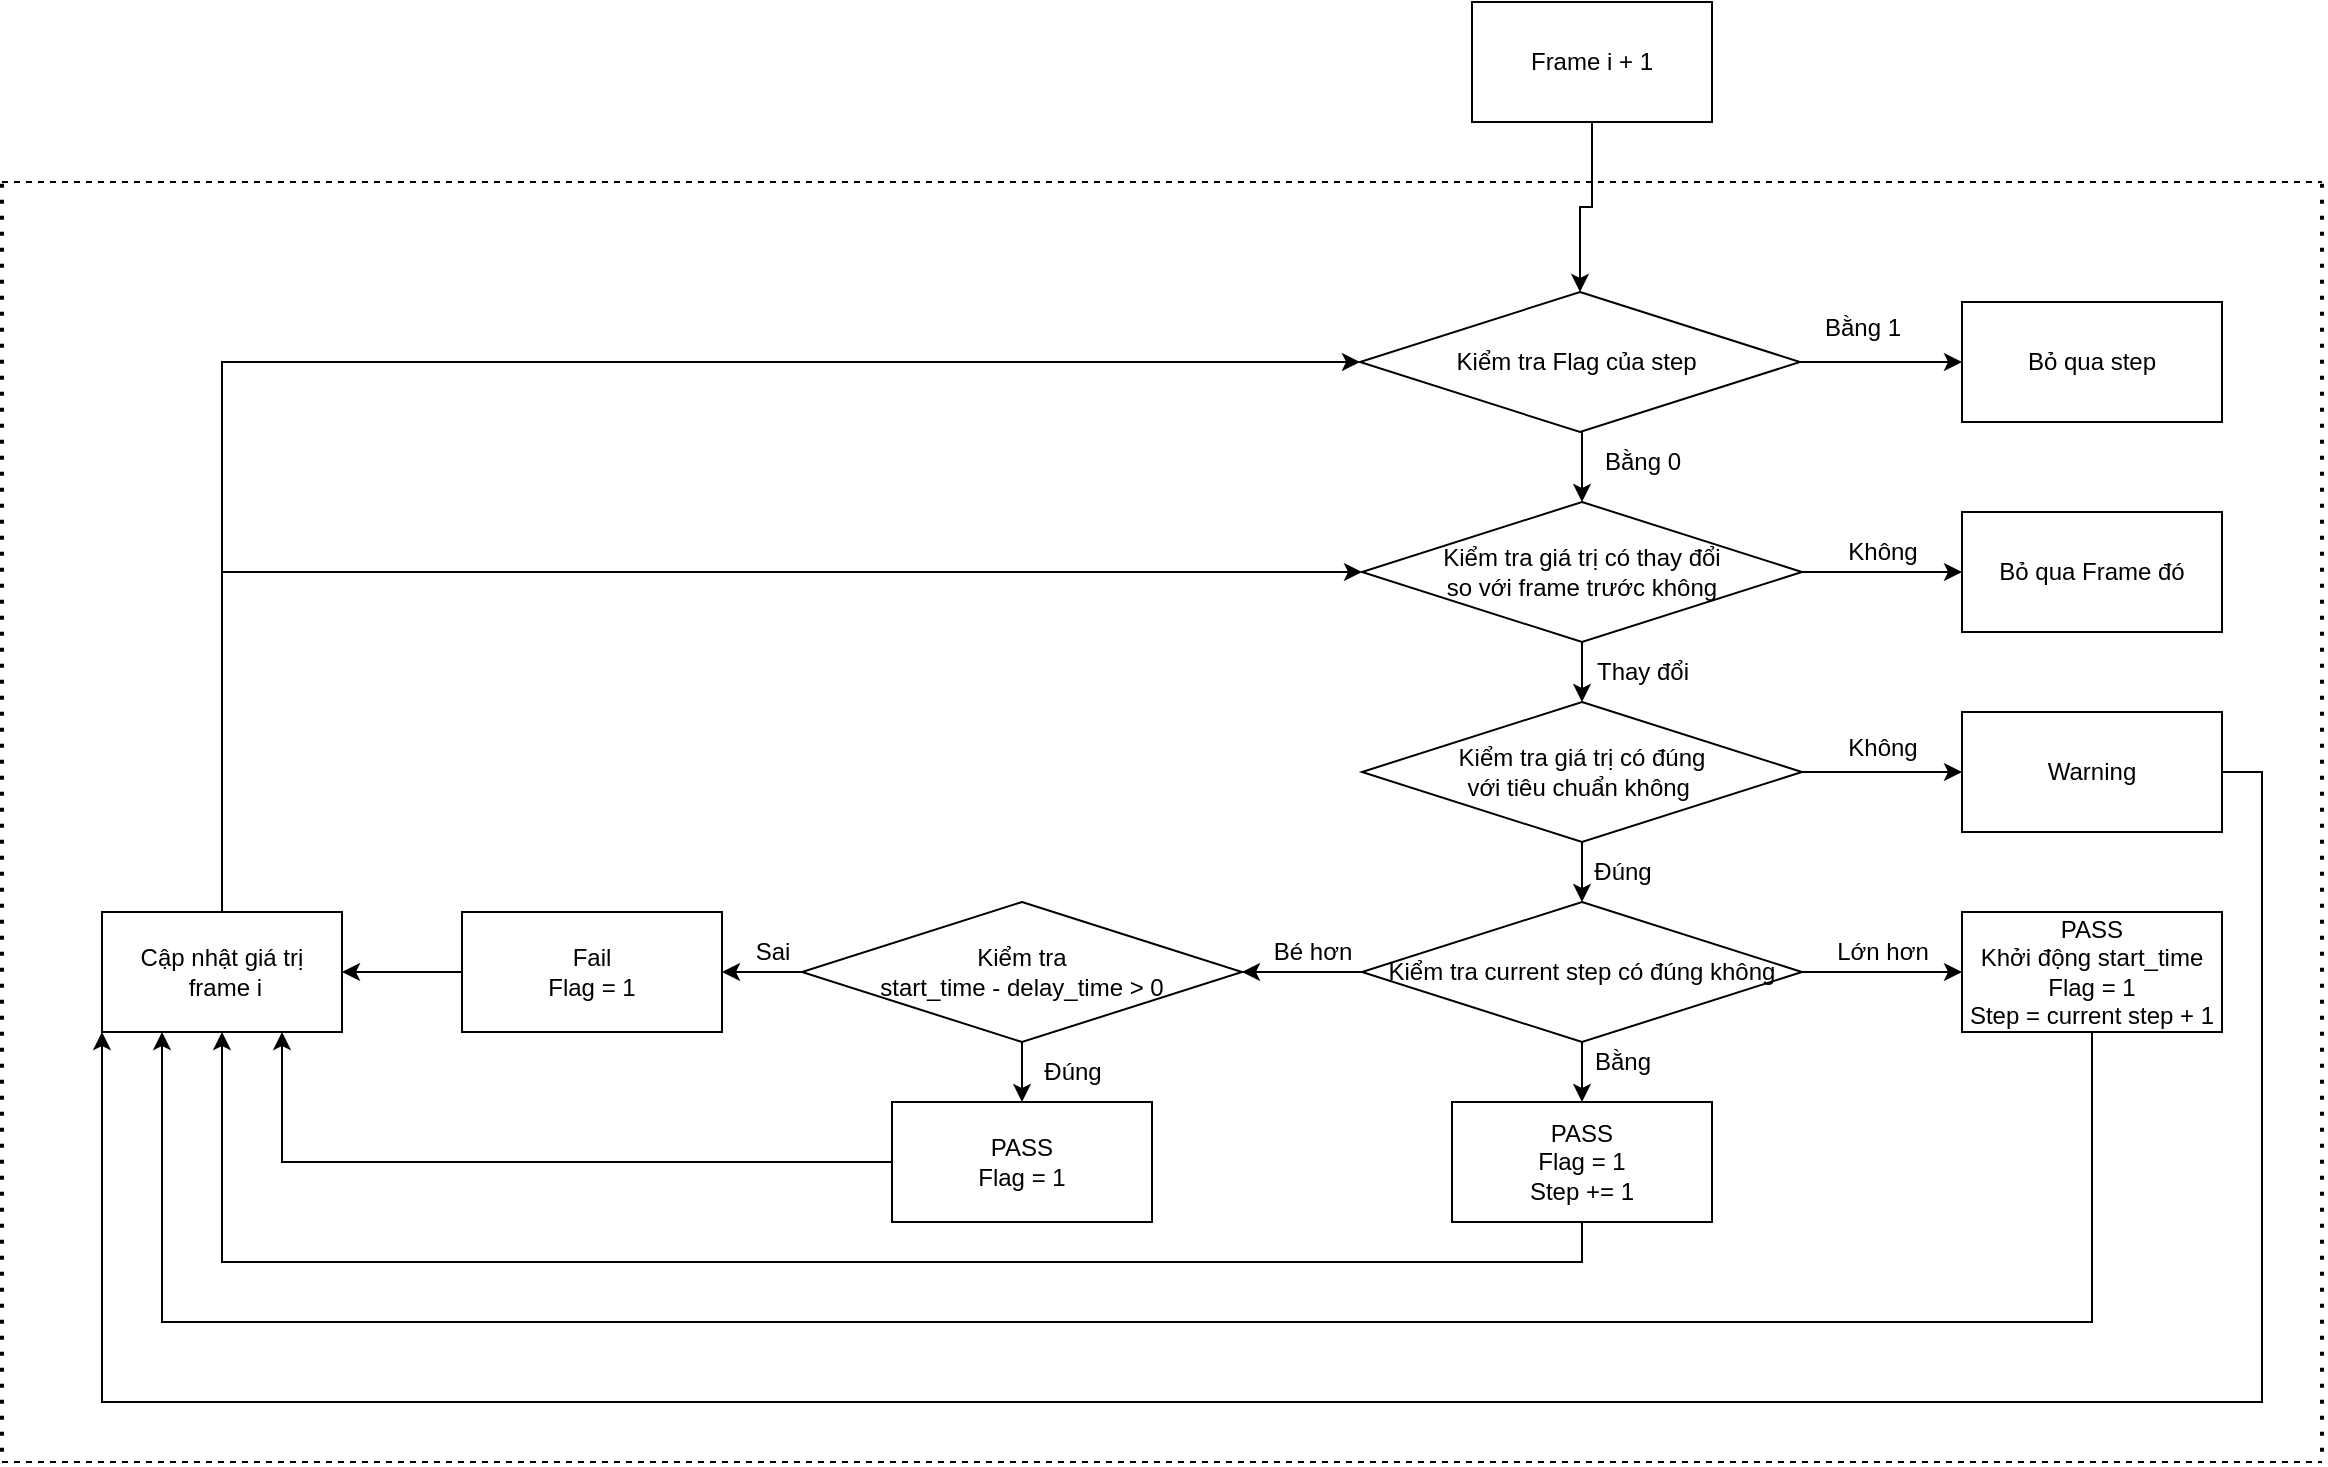 <mxfile version="24.8.3">
  <diagram name="Page-1" id="9WAtngl2DjqxKQGW9fmi">
    <mxGraphModel dx="2520" dy="2058" grid="1" gridSize="10" guides="1" tooltips="1" connect="1" arrows="1" fold="1" page="1" pageScale="1" pageWidth="850" pageHeight="1100" math="0" shadow="0">
      <root>
        <mxCell id="0" />
        <mxCell id="1" parent="0" />
        <mxCell id="zJ6aimI74YFlfN7VzJeh-1" value="Frame i + 1" style="rounded=0;whiteSpace=wrap;html=1;" vertex="1" parent="1">
          <mxGeometry x="315" y="-220" width="120" height="60" as="geometry" />
        </mxCell>
        <mxCell id="zJ6aimI74YFlfN7VzJeh-10" style="edgeStyle=orthogonalEdgeStyle;rounded=0;orthogonalLoop=1;jettySize=auto;html=1;exitX=1;exitY=0.5;exitDx=0;exitDy=0;entryX=0;entryY=0.5;entryDx=0;entryDy=0;" edge="1" parent="1" source="zJ6aimI74YFlfN7VzJeh-2" target="zJ6aimI74YFlfN7VzJeh-9">
          <mxGeometry relative="1" as="geometry" />
        </mxCell>
        <mxCell id="zJ6aimI74YFlfN7VzJeh-12" style="edgeStyle=orthogonalEdgeStyle;rounded=0;orthogonalLoop=1;jettySize=auto;html=1;exitX=0.5;exitY=1;exitDx=0;exitDy=0;entryX=0.5;entryY=0;entryDx=0;entryDy=0;" edge="1" parent="1" source="zJ6aimI74YFlfN7VzJeh-2">
          <mxGeometry relative="1" as="geometry">
            <mxPoint x="370" y="130" as="targetPoint" />
          </mxGeometry>
        </mxCell>
        <mxCell id="zJ6aimI74YFlfN7VzJeh-2" value="Kiểm tra giá trị có thay đổi&lt;br&gt;so với frame trước không" style="rhombus;whiteSpace=wrap;html=1;" vertex="1" parent="1">
          <mxGeometry x="260" y="30" width="220" height="70" as="geometry" />
        </mxCell>
        <mxCell id="zJ6aimI74YFlfN7VzJeh-9" value="Bỏ qua Frame đó" style="rounded=0;whiteSpace=wrap;html=1;" vertex="1" parent="1">
          <mxGeometry x="560" y="35" width="130" height="60" as="geometry" />
        </mxCell>
        <mxCell id="zJ6aimI74YFlfN7VzJeh-11" value="Không" style="text;html=1;align=center;verticalAlign=middle;resizable=0;points=[];autosize=1;strokeColor=none;fillColor=none;" vertex="1" parent="1">
          <mxGeometry x="490" y="40" width="60" height="30" as="geometry" />
        </mxCell>
        <mxCell id="zJ6aimI74YFlfN7VzJeh-13" value="Thay đổi" style="text;html=1;align=center;verticalAlign=middle;resizable=0;points=[];autosize=1;strokeColor=none;fillColor=none;" vertex="1" parent="1">
          <mxGeometry x="365" y="100" width="70" height="30" as="geometry" />
        </mxCell>
        <mxCell id="zJ6aimI74YFlfN7VzJeh-20" style="edgeStyle=orthogonalEdgeStyle;rounded=0;orthogonalLoop=1;jettySize=auto;html=1;exitX=1;exitY=0.5;exitDx=0;exitDy=0;entryX=0;entryY=0.5;entryDx=0;entryDy=0;" edge="1" parent="1" source="zJ6aimI74YFlfN7VzJeh-14" target="zJ6aimI74YFlfN7VzJeh-18">
          <mxGeometry relative="1" as="geometry" />
        </mxCell>
        <mxCell id="zJ6aimI74YFlfN7VzJeh-25" style="edgeStyle=orthogonalEdgeStyle;rounded=0;orthogonalLoop=1;jettySize=auto;html=1;exitX=0.5;exitY=1;exitDx=0;exitDy=0;entryX=0.5;entryY=0;entryDx=0;entryDy=0;" edge="1" parent="1" source="zJ6aimI74YFlfN7VzJeh-14" target="zJ6aimI74YFlfN7VzJeh-24">
          <mxGeometry relative="1" as="geometry" />
        </mxCell>
        <mxCell id="zJ6aimI74YFlfN7VzJeh-14" value="Kiểm tra giá trị có đúng &lt;br&gt;với tiêu chuẩn không&amp;nbsp;" style="rhombus;whiteSpace=wrap;html=1;" vertex="1" parent="1">
          <mxGeometry x="260" y="130" width="220" height="70" as="geometry" />
        </mxCell>
        <mxCell id="zJ6aimI74YFlfN7VzJeh-65" style="edgeStyle=orthogonalEdgeStyle;rounded=0;orthogonalLoop=1;jettySize=auto;html=1;exitX=1;exitY=0.5;exitDx=0;exitDy=0;entryX=0;entryY=1;entryDx=0;entryDy=0;" edge="1" parent="1" source="zJ6aimI74YFlfN7VzJeh-18" target="zJ6aimI74YFlfN7VzJeh-52">
          <mxGeometry relative="1" as="geometry">
            <Array as="points">
              <mxPoint x="710" y="165" />
              <mxPoint x="710" y="480" />
              <mxPoint x="-370" y="480" />
            </Array>
          </mxGeometry>
        </mxCell>
        <mxCell id="zJ6aimI74YFlfN7VzJeh-18" value="Warning" style="rounded=0;whiteSpace=wrap;html=1;" vertex="1" parent="1">
          <mxGeometry x="560" y="135" width="130" height="60" as="geometry" />
        </mxCell>
        <mxCell id="zJ6aimI74YFlfN7VzJeh-23" value="Không" style="text;html=1;align=center;verticalAlign=middle;resizable=0;points=[];autosize=1;strokeColor=none;fillColor=none;" vertex="1" parent="1">
          <mxGeometry x="490" y="138" width="60" height="30" as="geometry" />
        </mxCell>
        <mxCell id="zJ6aimI74YFlfN7VzJeh-28" style="edgeStyle=orthogonalEdgeStyle;rounded=0;orthogonalLoop=1;jettySize=auto;html=1;exitX=1;exitY=0.5;exitDx=0;exitDy=0;entryX=0;entryY=0.5;entryDx=0;entryDy=0;" edge="1" parent="1" source="zJ6aimI74YFlfN7VzJeh-24" target="zJ6aimI74YFlfN7VzJeh-26">
          <mxGeometry relative="1" as="geometry" />
        </mxCell>
        <mxCell id="zJ6aimI74YFlfN7VzJeh-31" style="edgeStyle=orthogonalEdgeStyle;rounded=0;orthogonalLoop=1;jettySize=auto;html=1;exitX=0.5;exitY=1;exitDx=0;exitDy=0;entryX=0.5;entryY=0;entryDx=0;entryDy=0;" edge="1" parent="1" source="zJ6aimI74YFlfN7VzJeh-24" target="zJ6aimI74YFlfN7VzJeh-27">
          <mxGeometry relative="1" as="geometry" />
        </mxCell>
        <mxCell id="zJ6aimI74YFlfN7VzJeh-35" style="edgeStyle=orthogonalEdgeStyle;rounded=0;orthogonalLoop=1;jettySize=auto;html=1;exitX=0;exitY=0.5;exitDx=0;exitDy=0;entryX=1;entryY=0.5;entryDx=0;entryDy=0;" edge="1" parent="1" source="zJ6aimI74YFlfN7VzJeh-24">
          <mxGeometry relative="1" as="geometry">
            <mxPoint x="200" y="265" as="targetPoint" />
          </mxGeometry>
        </mxCell>
        <mxCell id="zJ6aimI74YFlfN7VzJeh-24" value="Kiểm tra current step có đúng không" style="rhombus;whiteSpace=wrap;html=1;" vertex="1" parent="1">
          <mxGeometry x="260" y="230" width="220" height="70" as="geometry" />
        </mxCell>
        <mxCell id="zJ6aimI74YFlfN7VzJeh-56" style="edgeStyle=orthogonalEdgeStyle;rounded=0;orthogonalLoop=1;jettySize=auto;html=1;exitX=0.5;exitY=1;exitDx=0;exitDy=0;entryX=0.25;entryY=1;entryDx=0;entryDy=0;" edge="1" parent="1" source="zJ6aimI74YFlfN7VzJeh-26" target="zJ6aimI74YFlfN7VzJeh-52">
          <mxGeometry relative="1" as="geometry">
            <Array as="points">
              <mxPoint x="625" y="440" />
              <mxPoint x="-340" y="440" />
            </Array>
          </mxGeometry>
        </mxCell>
        <mxCell id="zJ6aimI74YFlfN7VzJeh-26" value="PASS&lt;br&gt;Khởi động start_time&lt;br&gt;Flag = 1&lt;br&gt;Step = current step + 1" style="rounded=0;whiteSpace=wrap;html=1;" vertex="1" parent="1">
          <mxGeometry x="560" y="235" width="130" height="60" as="geometry" />
        </mxCell>
        <mxCell id="zJ6aimI74YFlfN7VzJeh-53" style="edgeStyle=orthogonalEdgeStyle;rounded=0;orthogonalLoop=1;jettySize=auto;html=1;exitX=0.5;exitY=1;exitDx=0;exitDy=0;entryX=0.5;entryY=1;entryDx=0;entryDy=0;" edge="1" parent="1" source="zJ6aimI74YFlfN7VzJeh-27" target="zJ6aimI74YFlfN7VzJeh-52">
          <mxGeometry relative="1" as="geometry" />
        </mxCell>
        <mxCell id="zJ6aimI74YFlfN7VzJeh-27" value="PASS&lt;br&gt;Flag = 1&lt;br&gt;Step += 1" style="rounded=0;whiteSpace=wrap;html=1;" vertex="1" parent="1">
          <mxGeometry x="305" y="330" width="130" height="60" as="geometry" />
        </mxCell>
        <mxCell id="zJ6aimI74YFlfN7VzJeh-29" value="Lớn hơn" style="text;html=1;align=center;verticalAlign=middle;resizable=0;points=[];autosize=1;strokeColor=none;fillColor=none;" vertex="1" parent="1">
          <mxGeometry x="485" y="240" width="70" height="30" as="geometry" />
        </mxCell>
        <mxCell id="zJ6aimI74YFlfN7VzJeh-32" value="Bằng" style="text;html=1;align=center;verticalAlign=middle;resizable=0;points=[];autosize=1;strokeColor=none;fillColor=none;" vertex="1" parent="1">
          <mxGeometry x="365" y="295" width="50" height="30" as="geometry" />
        </mxCell>
        <mxCell id="zJ6aimI74YFlfN7VzJeh-34" value="Đúng" style="text;html=1;align=center;verticalAlign=middle;resizable=0;points=[];autosize=1;strokeColor=none;fillColor=none;" vertex="1" parent="1">
          <mxGeometry x="365" y="200" width="50" height="30" as="geometry" />
        </mxCell>
        <mxCell id="zJ6aimI74YFlfN7VzJeh-36" value="Bé hơn" style="text;html=1;align=center;verticalAlign=middle;resizable=0;points=[];autosize=1;strokeColor=none;fillColor=none;" vertex="1" parent="1">
          <mxGeometry x="205" y="240" width="60" height="30" as="geometry" />
        </mxCell>
        <mxCell id="zJ6aimI74YFlfN7VzJeh-40" style="edgeStyle=orthogonalEdgeStyle;rounded=0;orthogonalLoop=1;jettySize=auto;html=1;exitX=0.5;exitY=1;exitDx=0;exitDy=0;entryX=0.5;entryY=0;entryDx=0;entryDy=0;" edge="1" parent="1" source="zJ6aimI74YFlfN7VzJeh-38" target="zJ6aimI74YFlfN7VzJeh-39">
          <mxGeometry relative="1" as="geometry" />
        </mxCell>
        <mxCell id="zJ6aimI74YFlfN7VzJeh-44" style="edgeStyle=orthogonalEdgeStyle;rounded=0;orthogonalLoop=1;jettySize=auto;html=1;exitX=0;exitY=0.5;exitDx=0;exitDy=0;entryX=1;entryY=0.5;entryDx=0;entryDy=0;" edge="1" parent="1" source="zJ6aimI74YFlfN7VzJeh-38" target="zJ6aimI74YFlfN7VzJeh-42">
          <mxGeometry relative="1" as="geometry" />
        </mxCell>
        <mxCell id="zJ6aimI74YFlfN7VzJeh-38" value="Kiểm tra &lt;br&gt;start_time - delay_time &amp;gt; 0" style="rhombus;whiteSpace=wrap;html=1;" vertex="1" parent="1">
          <mxGeometry x="-20" y="230" width="220" height="70" as="geometry" />
        </mxCell>
        <mxCell id="zJ6aimI74YFlfN7VzJeh-54" style="edgeStyle=orthogonalEdgeStyle;rounded=0;orthogonalLoop=1;jettySize=auto;html=1;exitX=0;exitY=0.5;exitDx=0;exitDy=0;entryX=0.75;entryY=1;entryDx=0;entryDy=0;" edge="1" parent="1" source="zJ6aimI74YFlfN7VzJeh-39" target="zJ6aimI74YFlfN7VzJeh-52">
          <mxGeometry relative="1" as="geometry" />
        </mxCell>
        <mxCell id="zJ6aimI74YFlfN7VzJeh-39" value="PASS&lt;br&gt;Flag = 1" style="rounded=0;whiteSpace=wrap;html=1;" vertex="1" parent="1">
          <mxGeometry x="25" y="330" width="130" height="60" as="geometry" />
        </mxCell>
        <mxCell id="zJ6aimI74YFlfN7VzJeh-41" value="Đúng" style="text;html=1;align=center;verticalAlign=middle;resizable=0;points=[];autosize=1;strokeColor=none;fillColor=none;" vertex="1" parent="1">
          <mxGeometry x="90" y="300" width="50" height="30" as="geometry" />
        </mxCell>
        <mxCell id="zJ6aimI74YFlfN7VzJeh-55" style="edgeStyle=orthogonalEdgeStyle;rounded=0;orthogonalLoop=1;jettySize=auto;html=1;exitX=0;exitY=0.5;exitDx=0;exitDy=0;entryX=1;entryY=0.5;entryDx=0;entryDy=0;" edge="1" parent="1" source="zJ6aimI74YFlfN7VzJeh-42" target="zJ6aimI74YFlfN7VzJeh-52">
          <mxGeometry relative="1" as="geometry" />
        </mxCell>
        <mxCell id="zJ6aimI74YFlfN7VzJeh-42" value="Fail&lt;br&gt;Flag = 1" style="rounded=0;whiteSpace=wrap;html=1;" vertex="1" parent="1">
          <mxGeometry x="-190" y="235" width="130" height="60" as="geometry" />
        </mxCell>
        <mxCell id="zJ6aimI74YFlfN7VzJeh-43" value="Sai" style="text;html=1;align=center;verticalAlign=middle;resizable=0;points=[];autosize=1;strokeColor=none;fillColor=none;" vertex="1" parent="1">
          <mxGeometry x="-55" y="240" width="40" height="30" as="geometry" />
        </mxCell>
        <mxCell id="zJ6aimI74YFlfN7VzJeh-67" style="edgeStyle=orthogonalEdgeStyle;rounded=0;orthogonalLoop=1;jettySize=auto;html=1;exitX=0.5;exitY=1;exitDx=0;exitDy=0;entryX=0.5;entryY=0;entryDx=0;entryDy=0;" edge="1" parent="1" source="zJ6aimI74YFlfN7VzJeh-46" target="zJ6aimI74YFlfN7VzJeh-2">
          <mxGeometry relative="1" as="geometry" />
        </mxCell>
        <mxCell id="zJ6aimI74YFlfN7VzJeh-68" style="edgeStyle=orthogonalEdgeStyle;rounded=0;orthogonalLoop=1;jettySize=auto;html=1;exitX=1;exitY=0.5;exitDx=0;exitDy=0;entryX=0;entryY=0.5;entryDx=0;entryDy=0;" edge="1" parent="1" source="zJ6aimI74YFlfN7VzJeh-46" target="zJ6aimI74YFlfN7VzJeh-49">
          <mxGeometry relative="1" as="geometry" />
        </mxCell>
        <mxCell id="zJ6aimI74YFlfN7VzJeh-46" value="Kiểm tra Flag của step&amp;nbsp;" style="rhombus;whiteSpace=wrap;html=1;" vertex="1" parent="1">
          <mxGeometry x="259" y="-75" width="220" height="70" as="geometry" />
        </mxCell>
        <mxCell id="zJ6aimI74YFlfN7VzJeh-49" value="Bỏ qua step" style="rounded=0;whiteSpace=wrap;html=1;" vertex="1" parent="1">
          <mxGeometry x="560" y="-70" width="130" height="60" as="geometry" />
        </mxCell>
        <mxCell id="zJ6aimI74YFlfN7VzJeh-71" style="edgeStyle=orthogonalEdgeStyle;rounded=0;orthogonalLoop=1;jettySize=auto;html=1;exitX=0.5;exitY=0;exitDx=0;exitDy=0;entryX=0;entryY=0.5;entryDx=0;entryDy=0;" edge="1" parent="1" source="zJ6aimI74YFlfN7VzJeh-52" target="zJ6aimI74YFlfN7VzJeh-2">
          <mxGeometry relative="1" as="geometry" />
        </mxCell>
        <mxCell id="zJ6aimI74YFlfN7VzJeh-66" style="edgeStyle=orthogonalEdgeStyle;rounded=0;orthogonalLoop=1;jettySize=auto;html=1;exitX=0.5;exitY=0;exitDx=0;exitDy=0;entryX=0;entryY=0.5;entryDx=0;entryDy=0;" edge="1" parent="1" source="zJ6aimI74YFlfN7VzJeh-52" target="zJ6aimI74YFlfN7VzJeh-46">
          <mxGeometry relative="1" as="geometry" />
        </mxCell>
        <mxCell id="zJ6aimI74YFlfN7VzJeh-52" value="Cập nhật giá trị&lt;br&gt;&amp;nbsp;frame i" style="rounded=0;whiteSpace=wrap;html=1;" vertex="1" parent="1">
          <mxGeometry x="-370" y="235" width="120" height="60" as="geometry" />
        </mxCell>
        <mxCell id="zJ6aimI74YFlfN7VzJeh-59" value="" style="endArrow=none;dashed=1;html=1;dashPattern=1 3;strokeWidth=2;rounded=0;" edge="1" parent="1">
          <mxGeometry width="50" height="50" relative="1" as="geometry">
            <mxPoint x="-420" y="504.923" as="sourcePoint" />
            <mxPoint x="-420" y="-130" as="targetPoint" />
          </mxGeometry>
        </mxCell>
        <mxCell id="zJ6aimI74YFlfN7VzJeh-61" value="" style="endArrow=none;dashed=1;html=1;dashPattern=1 3;strokeWidth=2;rounded=0;" edge="1" parent="1">
          <mxGeometry width="50" height="50" relative="1" as="geometry">
            <mxPoint x="740" y="504.923" as="sourcePoint" />
            <mxPoint x="740" y="-130" as="targetPoint" />
          </mxGeometry>
        </mxCell>
        <mxCell id="zJ6aimI74YFlfN7VzJeh-62" value="" style="endArrow=none;dashed=1;html=1;rounded=0;" edge="1" parent="1">
          <mxGeometry width="50" height="50" relative="1" as="geometry">
            <mxPoint x="-420" y="510" as="sourcePoint" />
            <mxPoint x="740" y="510" as="targetPoint" />
          </mxGeometry>
        </mxCell>
        <mxCell id="zJ6aimI74YFlfN7VzJeh-64" value="" style="endArrow=none;dashed=1;html=1;rounded=0;" edge="1" parent="1">
          <mxGeometry width="50" height="50" relative="1" as="geometry">
            <mxPoint x="-420" y="-130" as="sourcePoint" />
            <mxPoint x="740" y="-130" as="targetPoint" />
          </mxGeometry>
        </mxCell>
        <mxCell id="zJ6aimI74YFlfN7VzJeh-69" value="Bằng 1" style="text;html=1;align=center;verticalAlign=middle;resizable=0;points=[];autosize=1;strokeColor=none;fillColor=none;" vertex="1" parent="1">
          <mxGeometry x="480" y="-72" width="60" height="30" as="geometry" />
        </mxCell>
        <mxCell id="zJ6aimI74YFlfN7VzJeh-70" value="Bằng 0" style="text;html=1;align=center;verticalAlign=middle;resizable=0;points=[];autosize=1;strokeColor=none;fillColor=none;" vertex="1" parent="1">
          <mxGeometry x="370" y="-5" width="60" height="30" as="geometry" />
        </mxCell>
        <mxCell id="zJ6aimI74YFlfN7VzJeh-72" style="edgeStyle=orthogonalEdgeStyle;rounded=0;orthogonalLoop=1;jettySize=auto;html=1;exitX=0.5;exitY=1;exitDx=0;exitDy=0;entryX=0.5;entryY=0;entryDx=0;entryDy=0;" edge="1" parent="1" source="zJ6aimI74YFlfN7VzJeh-1" target="zJ6aimI74YFlfN7VzJeh-46">
          <mxGeometry relative="1" as="geometry" />
        </mxCell>
      </root>
    </mxGraphModel>
  </diagram>
</mxfile>
